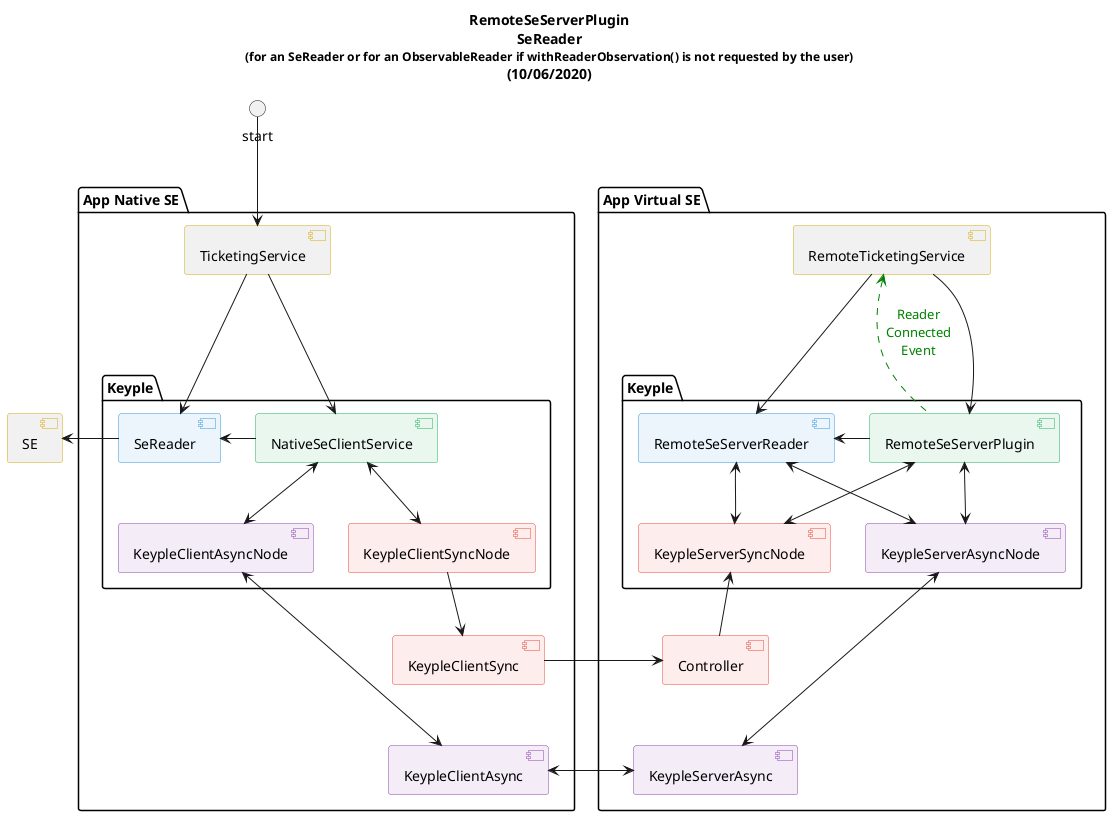 @startuml
title
    RemoteSeServerPlugin
    SeReader
    <font size=12>(for an SeReader or for an ObservableReader if withReaderObservation() is not requested by the user)
    (10/06/2020)
end title

' == THEME ==

'Couleurs issues de : https://htmlcolorcodes.com/fr/tableau-de-couleur/tableau-de-couleur-design-plat/
skinparam Shadowing false
skinparam component {
    BorderColor #D4AC0D
    ' Red
    BackgroundColor<<red>> #FDEDEC
    BorderColor<<red>> #E74C3C
    ' Purple
    BackgroundColor<<purple>> #F4ECF7
    BorderColor<<purple>> #8E44AD
    ' blue
    BackgroundColor<<blue>> #EBF5FB
    BorderColor<<blue>> #3498DB
    ' Green
    BackgroundColor<<green>> #E9F7EF
    BorderColor<<green>> #27AE60
    ' Grey
    BackgroundColor<<grey>> #EAECEE
    BorderColor<<grey>> #2C3E50
}
hide <<red>> stereotype
hide <<purple>> stereotype
hide <<blue>> stereotype
hide <<green>> stereotype
hide <<grey>> stereotype

' == CONTENT ==

[SE]
package "App Native SE" {
    [TicketingService] as slave
    package "Keyple" as nativeKeyple {
        [SeReader] <<blue>>
        [NativeSeClientService] <<green>>
        [KeypleClientSyncNode] <<red>>
        [KeypleClientAsyncNode] as nativeAsyncNode <<purple>>
    }
    [KeypleClientSync] <<red>>
    [KeypleClientAsync] as nativeAsyncSender <<purple>>
}
package "App Virtual SE" {
    [RemoteTicketingService] as master
    package "Keyple" as virtualKeyple {
        [RemoteSeServerReader] <<blue>>
        [RemoteSeServerPlugin] <<green>>
        [KeypleServerSyncNode] <<red>>
        [KeypleServerAsyncNode] as virtualAsyncNode <<purple>>
    }
    [Controller] <<red>>
    [KeypleServerAsync] as virtualAsyncSender <<purple>>
}

'utilisation
slave <-up- start
[SeReader] -left-> [SE]
slave --> [SeReader]
slave --> [NativeSeClientService]
[NativeSeClientService] -left-> [SeReader]
[NativeSeClientService] <--> [KeypleClientSyncNode]
[NativeSeClientService] <--> nativeAsyncNode
[KeypleClientSyncNode] --> [KeypleClientSync]
nativeAsyncNode <--> nativeAsyncSender

master --> [RemoteSeServerReader]
master --> [RemoteSeServerPlugin]
[RemoteSeServerPlugin] .up.> master #Green : <color:green>Reader\n<color:green>Connected\n<color:green>Event
[RemoteSeServerPlugin] -> [RemoteSeServerReader]
[RemoteSeServerPlugin] <--> [KeypleServerSyncNode]
[RemoteSeServerPlugin] <--> virtualAsyncNode
[RemoteSeServerReader] <--> virtualAsyncNode
[RemoteSeServerReader] <--> [KeypleServerSyncNode]
[Controller] -up-> [KeypleServerSyncNode]
virtualAsyncSender <-up-> virtualAsyncNode

[KeypleClientSync] -> [Controller]
nativeAsyncSender <-> virtualAsyncSender

' == LAYOUT ==

[KeypleClientSync] -[hidden]- nativeAsyncSender
[Controller] -[hidden]- virtualAsyncSender
nativeAsyncNode -[hidden]right- [KeypleClientSyncNode]
[KeypleServerSyncNode] -[hidden]right- virtualAsyncNode

@enduml